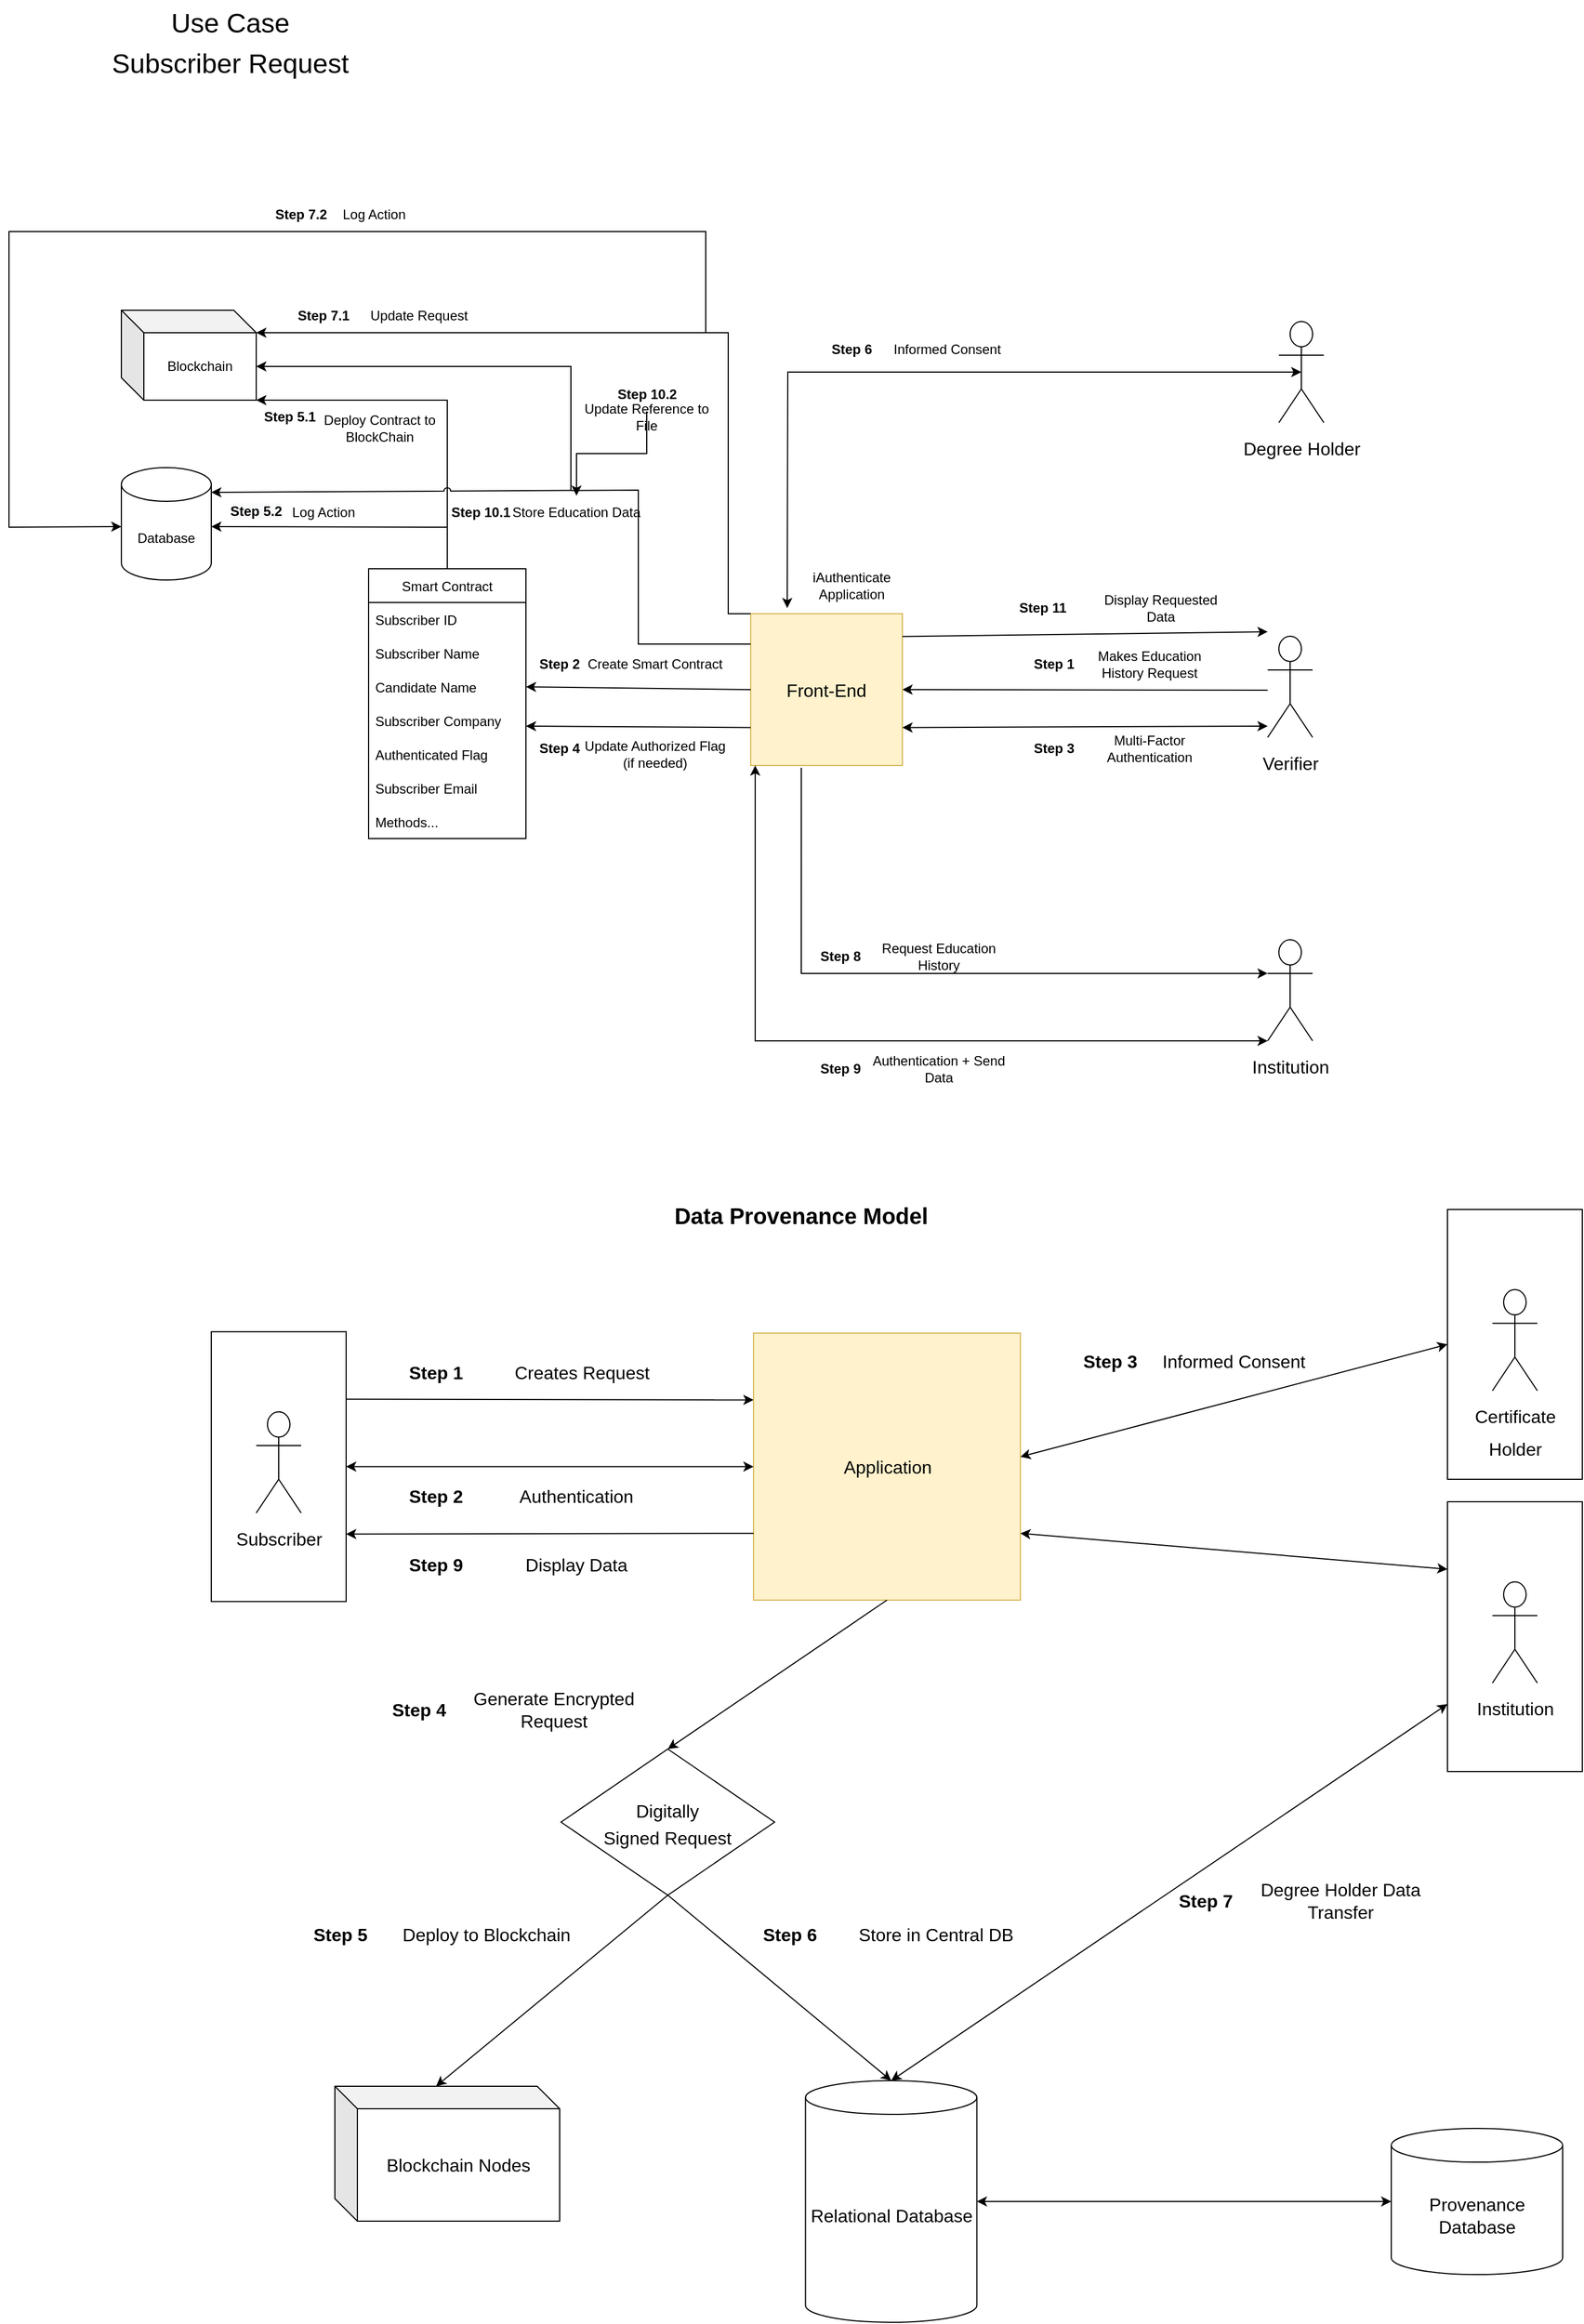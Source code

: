 <mxfile version="15.8.2" type="github">
  <diagram id="Ow-y5KdhZIAKM9fns4OR" name="Page-1">
    <mxGraphModel dx="2881" dy="2153" grid="1" gridSize="10" guides="1" tooltips="1" connect="1" arrows="1" fold="1" page="1" pageScale="1" pageWidth="850" pageHeight="1100" math="0" shadow="0">
      <root>
        <mxCell id="0" />
        <mxCell id="1" parent="0" />
        <mxCell id="UBKyX6ONuDjWLg3V_zT5-3" value="&lt;font style=&quot;font-size: 24px&quot;&gt;Use Case Subscriber Request&lt;/font&gt;" style="text;html=1;strokeColor=none;fillColor=none;align=center;verticalAlign=middle;whiteSpace=wrap;rounded=0;fontSize=30;fontColor=default;" parent="1" vertex="1">
          <mxGeometry x="-247.5" y="-410" width="227.5" height="40" as="geometry" />
        </mxCell>
        <mxCell id="UBKyX6ONuDjWLg3V_zT5-4" value="&lt;font style=&quot;font-size: 16px&quot;&gt;Verifier&lt;br&gt;&lt;br&gt;&lt;/font&gt;" style="shape=umlActor;verticalLabelPosition=bottom;verticalAlign=top;html=1;outlineConnect=0;fontSize=24;fillColor=default;strokeColor=default;fontColor=default;" parent="1" vertex="1">
          <mxGeometry x="790" y="140" width="40" height="90" as="geometry" />
        </mxCell>
        <mxCell id="UBKyX6ONuDjWLg3V_zT5-6" value="" style="endArrow=classic;html=1;rounded=0;fontSize=16;entryX=1;entryY=0.5;entryDx=0;entryDy=0;strokeColor=default;labelBackgroundColor=default;fontColor=default;" parent="1" target="UBKyX6ONuDjWLg3V_zT5-8" edge="1">
          <mxGeometry width="50" height="50" relative="1" as="geometry">
            <mxPoint x="790" y="188" as="sourcePoint" />
            <mxPoint x="570" y="180" as="targetPoint" />
          </mxGeometry>
        </mxCell>
        <mxCell id="UBKyX6ONuDjWLg3V_zT5-8" value="Front-End" style="whiteSpace=wrap;html=1;aspect=fixed;fontSize=16;fillColor=#fff2cc;strokeColor=#d6b656;fontColor=default;" parent="1" vertex="1">
          <mxGeometry x="330" y="120" width="135" height="135" as="geometry" />
        </mxCell>
        <mxCell id="UBKyX6ONuDjWLg3V_zT5-11" value="iAuthenticate Application" style="text;html=1;strokeColor=none;fillColor=none;align=center;verticalAlign=middle;whiteSpace=wrap;rounded=0;fontSize=12;fontColor=default;" parent="1" vertex="1">
          <mxGeometry x="370" y="80" width="100" height="30" as="geometry" />
        </mxCell>
        <mxCell id="UBKyX6ONuDjWLg3V_zT5-12" value="&lt;b&gt;Step 1&lt;/b&gt;" style="text;html=1;strokeColor=none;fillColor=none;align=center;verticalAlign=middle;whiteSpace=wrap;rounded=0;fontSize=12;fontColor=default;" parent="1" vertex="1">
          <mxGeometry x="570" y="150" width="60" height="30" as="geometry" />
        </mxCell>
        <mxCell id="UBKyX6ONuDjWLg3V_zT5-14" value="Makes Education History Request" style="text;html=1;strokeColor=none;fillColor=none;align=center;verticalAlign=middle;whiteSpace=wrap;rounded=0;fontSize=12;fontColor=default;" parent="1" vertex="1">
          <mxGeometry x="620" y="150" width="130" height="30" as="geometry" />
        </mxCell>
        <mxCell id="UBKyX6ONuDjWLg3V_zT5-17" value="" style="endArrow=classic;startArrow=classic;html=1;rounded=0;fontSize=12;exitX=1;exitY=0.75;exitDx=0;exitDy=0;strokeColor=default;labelBackgroundColor=default;fontColor=default;" parent="1" source="UBKyX6ONuDjWLg3V_zT5-8" edge="1">
          <mxGeometry width="50" height="50" relative="1" as="geometry">
            <mxPoint x="410" y="240" as="sourcePoint" />
            <mxPoint x="790" y="220" as="targetPoint" />
          </mxGeometry>
        </mxCell>
        <mxCell id="UBKyX6ONuDjWLg3V_zT5-21" value="&lt;b&gt;Step 3&lt;/b&gt;" style="text;html=1;strokeColor=none;fillColor=none;align=center;verticalAlign=middle;whiteSpace=wrap;rounded=0;fontSize=12;" parent="1" vertex="1">
          <mxGeometry x="570" y="225" width="60" height="30" as="geometry" />
        </mxCell>
        <mxCell id="UBKyX6ONuDjWLg3V_zT5-22" value="Multi-Factor Authentication" style="text;html=1;strokeColor=none;fillColor=none;align=center;verticalAlign=middle;whiteSpace=wrap;rounded=0;fontSize=12;" parent="1" vertex="1">
          <mxGeometry x="620" y="225" width="130" height="30" as="geometry" />
        </mxCell>
        <mxCell id="UBKyX6ONuDjWLg3V_zT5-32" value="Smart Contract" style="swimlane;fontStyle=0;childLayout=stackLayout;horizontal=1;startSize=30;horizontalStack=0;resizeParent=1;resizeParentMax=0;resizeLast=0;collapsible=1;marginBottom=0;fontSize=12;fontColor=default;" parent="1" vertex="1">
          <mxGeometry x="-10" y="80" width="140" height="240" as="geometry" />
        </mxCell>
        <mxCell id="UBKyX6ONuDjWLg3V_zT5-33" value="Subscriber ID" style="text;strokeColor=none;fillColor=none;align=left;verticalAlign=middle;spacingLeft=4;spacingRight=4;overflow=hidden;points=[[0,0.5],[1,0.5]];portConstraint=eastwest;rotatable=0;fontSize=12;" parent="UBKyX6ONuDjWLg3V_zT5-32" vertex="1">
          <mxGeometry y="30" width="140" height="30" as="geometry" />
        </mxCell>
        <mxCell id="UBKyX6ONuDjWLg3V_zT5-34" value="Subscriber Name" style="text;strokeColor=none;fillColor=none;align=left;verticalAlign=middle;spacingLeft=4;spacingRight=4;overflow=hidden;points=[[0,0.5],[1,0.5]];portConstraint=eastwest;rotatable=0;fontSize=12;" parent="UBKyX6ONuDjWLg3V_zT5-32" vertex="1">
          <mxGeometry y="60" width="140" height="30" as="geometry" />
        </mxCell>
        <mxCell id="UBKyX6ONuDjWLg3V_zT5-36" value="Candidate Name" style="text;strokeColor=none;fillColor=none;align=left;verticalAlign=middle;spacingLeft=4;spacingRight=4;overflow=hidden;points=[[0,0.5],[1,0.5]];portConstraint=eastwest;rotatable=0;fontSize=12;" parent="UBKyX6ONuDjWLg3V_zT5-32" vertex="1">
          <mxGeometry y="90" width="140" height="30" as="geometry" />
        </mxCell>
        <mxCell id="UBKyX6ONuDjWLg3V_zT5-37" value="Subscriber Company" style="text;strokeColor=none;fillColor=none;align=left;verticalAlign=middle;spacingLeft=4;spacingRight=4;overflow=hidden;points=[[0,0.5],[1,0.5]];portConstraint=eastwest;rotatable=0;fontSize=12;" parent="UBKyX6ONuDjWLg3V_zT5-32" vertex="1">
          <mxGeometry y="120" width="140" height="30" as="geometry" />
        </mxCell>
        <mxCell id="UBKyX6ONuDjWLg3V_zT5-47" value="Authenticated Flag" style="text;strokeColor=none;fillColor=none;align=left;verticalAlign=middle;spacingLeft=4;spacingRight=4;overflow=hidden;points=[[0,0.5],[1,0.5]];portConstraint=eastwest;rotatable=0;fontSize=12;" parent="UBKyX6ONuDjWLg3V_zT5-32" vertex="1">
          <mxGeometry y="150" width="140" height="30" as="geometry" />
        </mxCell>
        <mxCell id="7JF351gEs1DJqZIamxgW-1" value="Subscriber Email" style="text;strokeColor=none;fillColor=none;align=left;verticalAlign=middle;spacingLeft=4;spacingRight=4;overflow=hidden;points=[[0,0.5],[1,0.5]];portConstraint=eastwest;rotatable=0;fontSize=12;fontColor=default;" parent="UBKyX6ONuDjWLg3V_zT5-32" vertex="1">
          <mxGeometry y="180" width="140" height="30" as="geometry" />
        </mxCell>
        <mxCell id="UBKyX6ONuDjWLg3V_zT5-38" value="Methods..." style="text;strokeColor=none;fillColor=none;align=left;verticalAlign=middle;spacingLeft=4;spacingRight=4;overflow=hidden;points=[[0,0.5],[1,0.5]];portConstraint=eastwest;rotatable=0;fontSize=12;fontColor=default;" parent="UBKyX6ONuDjWLg3V_zT5-32" vertex="1">
          <mxGeometry y="210" width="140" height="30" as="geometry" />
        </mxCell>
        <mxCell id="UBKyX6ONuDjWLg3V_zT5-39" value="" style="endArrow=classic;html=1;rounded=0;fontSize=16;entryX=1;entryY=0.5;entryDx=0;entryDy=0;exitX=0;exitY=0.5;exitDx=0;exitDy=0;strokeColor=default;labelBackgroundColor=default;fontColor=default;" parent="1" source="UBKyX6ONuDjWLg3V_zT5-8" target="UBKyX6ONuDjWLg3V_zT5-36" edge="1">
          <mxGeometry width="50" height="50" relative="1" as="geometry">
            <mxPoint x="315" y="185" as="sourcePoint" />
            <mxPoint x="130" y="200" as="targetPoint" />
          </mxGeometry>
        </mxCell>
        <mxCell id="UBKyX6ONuDjWLg3V_zT5-40" value="&lt;b&gt;Step 2&lt;/b&gt;" style="text;html=1;strokeColor=none;fillColor=none;align=center;verticalAlign=middle;whiteSpace=wrap;rounded=0;fontSize=12;fontColor=default;" parent="1" vertex="1">
          <mxGeometry x="135" y="150" width="50" height="30" as="geometry" />
        </mxCell>
        <mxCell id="UBKyX6ONuDjWLg3V_zT5-41" value="Create Smart Contract" style="text;html=1;strokeColor=none;fillColor=none;align=center;verticalAlign=middle;whiteSpace=wrap;rounded=0;fontSize=12;fontColor=default;" parent="1" vertex="1">
          <mxGeometry x="180" y="150" width="130" height="30" as="geometry" />
        </mxCell>
        <mxCell id="UBKyX6ONuDjWLg3V_zT5-42" value="" style="endArrow=classic;html=1;rounded=0;fontSize=16;exitX=0;exitY=0.75;exitDx=0;exitDy=0;" parent="1" source="UBKyX6ONuDjWLg3V_zT5-8" edge="1">
          <mxGeometry width="50" height="50" relative="1" as="geometry">
            <mxPoint x="315" y="220" as="sourcePoint" />
            <mxPoint x="130" y="220" as="targetPoint" />
          </mxGeometry>
        </mxCell>
        <mxCell id="UBKyX6ONuDjWLg3V_zT5-45" value="&lt;b&gt;Step 4&lt;/b&gt;" style="text;html=1;strokeColor=none;fillColor=none;align=center;verticalAlign=middle;whiteSpace=wrap;rounded=0;fontSize=12;fontColor=default;" parent="1" vertex="1">
          <mxGeometry x="135" y="225" width="50" height="30" as="geometry" />
        </mxCell>
        <mxCell id="UBKyX6ONuDjWLg3V_zT5-46" value="Update Authorized Flag (if needed)" style="text;html=1;strokeColor=none;fillColor=none;align=center;verticalAlign=middle;whiteSpace=wrap;rounded=0;fontSize=12;fontColor=default;" parent="1" vertex="1">
          <mxGeometry x="180" y="230" width="130" height="30" as="geometry" />
        </mxCell>
        <mxCell id="UBKyX6ONuDjWLg3V_zT5-48" value="" style="endArrow=classic;html=1;rounded=0;fontSize=12;exitX=0.5;exitY=0;exitDx=0;exitDy=0;strokeColor=default;labelBackgroundColor=default;fontColor=default;entryX=1;entryY=1;entryDx=0;entryDy=0;entryPerimeter=0;" parent="1" source="UBKyX6ONuDjWLg3V_zT5-32" target="UBKyX6ONuDjWLg3V_zT5-50" edge="1">
          <mxGeometry width="50" height="50" relative="1" as="geometry">
            <mxPoint x="310" y="70" as="sourcePoint" />
            <mxPoint x="60" y="-70" as="targetPoint" />
            <Array as="points">
              <mxPoint x="60" y="-70" />
            </Array>
          </mxGeometry>
        </mxCell>
        <mxCell id="UBKyX6ONuDjWLg3V_zT5-50" value="Blockchain" style="shape=cube;whiteSpace=wrap;html=1;boundedLbl=1;backgroundOutline=1;darkOpacity=0.05;darkOpacity2=0.1;fontSize=12;fillColor=default;strokeColor=default;fontColor=default;" parent="1" vertex="1">
          <mxGeometry x="-230" y="-150" width="120" height="80" as="geometry" />
        </mxCell>
        <mxCell id="UBKyX6ONuDjWLg3V_zT5-51" value="&lt;b&gt;Step 5.1&lt;/b&gt;" style="text;html=1;strokeColor=none;fillColor=none;align=center;verticalAlign=middle;whiteSpace=wrap;rounded=0;fontSize=12;fontColor=default;" parent="1" vertex="1">
          <mxGeometry x="-110" y="-70" width="60" height="30" as="geometry" />
        </mxCell>
        <mxCell id="UBKyX6ONuDjWLg3V_zT5-52" value="Deploy Contract to BlockChain" style="text;html=1;strokeColor=none;fillColor=none;align=center;verticalAlign=middle;whiteSpace=wrap;rounded=0;fontSize=12;fontColor=default;" parent="1" vertex="1">
          <mxGeometry x="-65" y="-60" width="130" height="30" as="geometry" />
        </mxCell>
        <mxCell id="UBKyX6ONuDjWLg3V_zT5-53" value="" style="endArrow=classic;html=1;rounded=0;fontSize=12;entryX=1;entryY=0;entryDx=0;entryDy=52.5;entryPerimeter=0;strokeColor=default;labelBackgroundColor=default;fontColor=default;" parent="1" target="UBKyX6ONuDjWLg3V_zT5-54" edge="1">
          <mxGeometry width="50" height="50" relative="1" as="geometry">
            <mxPoint x="60" y="43" as="sourcePoint" />
            <mxPoint x="-130" y="40" as="targetPoint" />
          </mxGeometry>
        </mxCell>
        <mxCell id="UBKyX6ONuDjWLg3V_zT5-54" value="Database" style="shape=cylinder3;whiteSpace=wrap;html=1;boundedLbl=1;backgroundOutline=1;size=15;fontSize=12;fillColor=default;strokeColor=default;fontColor=default;" parent="1" vertex="1">
          <mxGeometry x="-230" y="-10" width="80" height="100" as="geometry" />
        </mxCell>
        <mxCell id="UBKyX6ONuDjWLg3V_zT5-57" value="Log Action" style="text;html=1;strokeColor=none;fillColor=none;align=center;verticalAlign=middle;whiteSpace=wrap;rounded=0;fontSize=12;fontColor=default;" parent="1" vertex="1">
          <mxGeometry x="-90" y="15" width="80" height="30" as="geometry" />
        </mxCell>
        <mxCell id="7JF351gEs1DJqZIamxgW-2" value="&lt;font style=&quot;font-size: 16px&quot;&gt;Degree Holder&lt;/font&gt;" style="shape=umlActor;verticalLabelPosition=bottom;verticalAlign=top;html=1;outlineConnect=0;fontSize=24;fillColor=default;strokeColor=default;fontColor=default;" parent="1" vertex="1">
          <mxGeometry x="800" y="-140" width="40" height="90" as="geometry" />
        </mxCell>
        <mxCell id="7JF351gEs1DJqZIamxgW-5" value="" style="endArrow=classic;startArrow=classic;html=1;rounded=0;labelBackgroundColor=default;fontColor=default;strokeColor=default;exitX=0.25;exitY=0;exitDx=0;exitDy=0;entryX=0.5;entryY=0.5;entryDx=0;entryDy=0;entryPerimeter=0;" parent="1" target="7JF351gEs1DJqZIamxgW-2" edge="1">
          <mxGeometry width="50" height="50" relative="1" as="geometry">
            <mxPoint x="362.5" y="115" as="sourcePoint" />
            <mxPoint x="410" y="-40" as="targetPoint" />
            <Array as="points">
              <mxPoint x="363" y="-95" />
            </Array>
          </mxGeometry>
        </mxCell>
        <mxCell id="7JF351gEs1DJqZIamxgW-6" value="&lt;b&gt;Step 6&lt;/b&gt;" style="text;html=1;strokeColor=none;fillColor=none;align=center;verticalAlign=middle;whiteSpace=wrap;rounded=0;fontSize=12;fontColor=default;" parent="1" vertex="1">
          <mxGeometry x="390" y="-130" width="60" height="30" as="geometry" />
        </mxCell>
        <mxCell id="7JF351gEs1DJqZIamxgW-7" value="Informed Consent" style="text;html=1;strokeColor=none;fillColor=none;align=center;verticalAlign=middle;whiteSpace=wrap;rounded=0;fontSize=12;fontColor=default;" parent="1" vertex="1">
          <mxGeometry x="440" y="-130" width="130" height="30" as="geometry" />
        </mxCell>
        <mxCell id="7JF351gEs1DJqZIamxgW-9" value="" style="endArrow=classic;html=1;rounded=0;labelBackgroundColor=default;fontColor=default;strokeColor=default;entryX=0;entryY=0;entryDx=120;entryDy=20;entryPerimeter=0;exitX=0;exitY=0;exitDx=0;exitDy=0;" parent="1" source="UBKyX6ONuDjWLg3V_zT5-8" target="UBKyX6ONuDjWLg3V_zT5-50" edge="1">
          <mxGeometry width="50" height="50" relative="1" as="geometry">
            <mxPoint x="310" y="140" as="sourcePoint" />
            <mxPoint x="150" y="-60" as="targetPoint" />
            <Array as="points">
              <mxPoint x="310" y="120" />
              <mxPoint x="310" y="-130" />
            </Array>
          </mxGeometry>
        </mxCell>
        <mxCell id="7JF351gEs1DJqZIamxgW-10" value="&lt;b&gt;Step 7.1&lt;/b&gt;" style="text;html=1;strokeColor=none;fillColor=none;align=center;verticalAlign=middle;whiteSpace=wrap;rounded=0;fontSize=12;fontColor=default;" parent="1" vertex="1">
          <mxGeometry x="-80" y="-160" width="60" height="30" as="geometry" />
        </mxCell>
        <mxCell id="7JF351gEs1DJqZIamxgW-11" value="Update Request" style="text;html=1;strokeColor=none;fillColor=none;align=center;verticalAlign=middle;whiteSpace=wrap;rounded=0;fontSize=12;fontColor=default;" parent="1" vertex="1">
          <mxGeometry x="-30" y="-160" width="130" height="30" as="geometry" />
        </mxCell>
        <mxCell id="7JF351gEs1DJqZIamxgW-14" value="" style="endArrow=classic;html=1;rounded=0;labelBackgroundColor=default;fontColor=default;strokeColor=default;entryX=0;entryY=0;entryDx=0;entryDy=52.5;entryPerimeter=0;jumpStyle=arc;" parent="1" target="UBKyX6ONuDjWLg3V_zT5-54" edge="1">
          <mxGeometry width="50" height="50" relative="1" as="geometry">
            <mxPoint x="290" y="-130" as="sourcePoint" />
            <mxPoint x="-280" y="40" as="targetPoint" />
            <Array as="points">
              <mxPoint x="290" y="-220" />
              <mxPoint x="-330" y="-220" />
              <mxPoint x="-330" y="43" />
            </Array>
          </mxGeometry>
        </mxCell>
        <mxCell id="7JF351gEs1DJqZIamxgW-15" value="Log Action" style="text;html=1;strokeColor=none;fillColor=none;align=center;verticalAlign=middle;whiteSpace=wrap;rounded=0;fontSize=12;fontColor=default;" parent="1" vertex="1">
          <mxGeometry x="-45" y="-250" width="80" height="30" as="geometry" />
        </mxCell>
        <mxCell id="7JF351gEs1DJqZIamxgW-16" value="&lt;font style=&quot;font-size: 16px&quot;&gt;Institution&lt;/font&gt;" style="shape=umlActor;verticalLabelPosition=bottom;verticalAlign=top;html=1;outlineConnect=0;fontSize=24;fillColor=default;strokeColor=default;fontColor=default;" parent="1" vertex="1">
          <mxGeometry x="790" y="410" width="40" height="90" as="geometry" />
        </mxCell>
        <mxCell id="7JF351gEs1DJqZIamxgW-18" value="&lt;b&gt;Step 8&lt;/b&gt;" style="text;html=1;strokeColor=none;fillColor=none;align=center;verticalAlign=middle;whiteSpace=wrap;rounded=0;fontSize=12;fontColor=default;" parent="1" vertex="1">
          <mxGeometry x="380" y="410" width="60" height="30" as="geometry" />
        </mxCell>
        <mxCell id="7JF351gEs1DJqZIamxgW-19" value="Request Education History" style="text;html=1;strokeColor=none;fillColor=none;align=center;verticalAlign=middle;whiteSpace=wrap;rounded=0;fontSize=12;fontColor=default;" parent="1" vertex="1">
          <mxGeometry x="430" y="410" width="135" height="30" as="geometry" />
        </mxCell>
        <mxCell id="7JF351gEs1DJqZIamxgW-20" value="" style="endArrow=classic;html=1;rounded=0;fontSize=16;strokeColor=default;labelBackgroundColor=default;fontColor=default;exitX=0.316;exitY=1.014;exitDx=0;exitDy=0;entryX=0;entryY=0.333;entryDx=0;entryDy=0;entryPerimeter=0;exitPerimeter=0;" parent="1" target="7JF351gEs1DJqZIamxgW-16" edge="1">
          <mxGeometry width="50" height="50" relative="1" as="geometry">
            <mxPoint x="375.04" y="256.96" as="sourcePoint" />
            <mxPoint x="363" y="470" as="targetPoint" />
            <Array as="points">
              <mxPoint x="375" y="440" />
              <mxPoint x="560" y="440" />
            </Array>
          </mxGeometry>
        </mxCell>
        <mxCell id="7JF351gEs1DJqZIamxgW-23" value="" style="endArrow=classic;startArrow=classic;html=1;rounded=0;labelBackgroundColor=default;fontColor=default;strokeColor=default;jumpStyle=arc;exitX=0;exitY=1;exitDx=0;exitDy=0;exitPerimeter=0;entryX=0.1;entryY=1;entryDx=0;entryDy=0;entryPerimeter=0;" parent="1" source="7JF351gEs1DJqZIamxgW-16" edge="1">
          <mxGeometry width="50" height="50" relative="1" as="geometry">
            <mxPoint x="440" y="290" as="sourcePoint" />
            <mxPoint x="334" y="255" as="targetPoint" />
            <Array as="points">
              <mxPoint x="334" y="500" />
            </Array>
          </mxGeometry>
        </mxCell>
        <mxCell id="7JF351gEs1DJqZIamxgW-24" value="&lt;b&gt;Step 9&lt;/b&gt;" style="text;html=1;strokeColor=none;fillColor=none;align=center;verticalAlign=middle;whiteSpace=wrap;rounded=0;fontSize=12;fontColor=default;" parent="1" vertex="1">
          <mxGeometry x="380" y="510" width="60" height="30" as="geometry" />
        </mxCell>
        <mxCell id="7JF351gEs1DJqZIamxgW-25" value="Authentication + Send Data" style="text;html=1;strokeColor=none;fillColor=none;align=center;verticalAlign=middle;whiteSpace=wrap;rounded=0;fontSize=12;fontColor=default;" parent="1" vertex="1">
          <mxGeometry x="430" y="510" width="135" height="30" as="geometry" />
        </mxCell>
        <mxCell id="7JF351gEs1DJqZIamxgW-26" value="" style="endArrow=classic;html=1;rounded=0;fontSize=16;entryX=1;entryY=0.22;entryDx=0;entryDy=0;strokeColor=default;labelBackgroundColor=default;fontColor=default;entryPerimeter=0;jumpStyle=arc;exitX=0;exitY=0.2;exitDx=0;exitDy=0;exitPerimeter=0;" parent="1" source="UBKyX6ONuDjWLg3V_zT5-8" target="UBKyX6ONuDjWLg3V_zT5-54" edge="1">
          <mxGeometry width="50" height="50" relative="1" as="geometry">
            <mxPoint x="315.95" y="140.06" as="sourcePoint" />
            <mxPoint x="135" y="140" as="targetPoint" />
            <Array as="points">
              <mxPoint x="230" y="147" />
              <mxPoint x="230" y="10" />
            </Array>
          </mxGeometry>
        </mxCell>
        <mxCell id="7JF351gEs1DJqZIamxgW-27" value="" style="endArrow=classic;html=1;rounded=0;fontSize=16;entryX=0;entryY=0;entryDx=120;entryDy=50;strokeColor=default;labelBackgroundColor=default;fontColor=default;entryPerimeter=0;jumpStyle=arc;" parent="1" target="UBKyX6ONuDjWLg3V_zT5-50" edge="1">
          <mxGeometry width="50" height="50" relative="1" as="geometry">
            <mxPoint x="170" y="10" as="sourcePoint" />
            <mxPoint x="-140" y="22" as="targetPoint" />
            <Array as="points">
              <mxPoint x="170" y="-100" />
              <mxPoint x="110" y="-100" />
              <mxPoint x="40" y="-100" />
            </Array>
          </mxGeometry>
        </mxCell>
        <mxCell id="7JF351gEs1DJqZIamxgW-28" value="&lt;b&gt;Step 10.1&lt;/b&gt;" style="text;html=1;strokeColor=none;fillColor=none;align=center;verticalAlign=middle;whiteSpace=wrap;rounded=0;fontSize=12;fontColor=default;" parent="1" vertex="1">
          <mxGeometry x="60" y="15" width="60" height="30" as="geometry" />
        </mxCell>
        <mxCell id="7JF351gEs1DJqZIamxgW-29" value="Store Education Data" style="text;html=1;strokeColor=none;fillColor=none;align=center;verticalAlign=middle;whiteSpace=wrap;rounded=0;fontSize=12;fontColor=default;" parent="1" vertex="1">
          <mxGeometry x="110" y="15" width="130" height="30" as="geometry" />
        </mxCell>
        <mxCell id="7JF351gEs1DJqZIamxgW-30" value="Update Reference to File" style="text;html=1;strokeColor=none;fillColor=none;align=center;verticalAlign=middle;whiteSpace=wrap;rounded=0;fontSize=12;fontColor=default;" parent="1" vertex="1">
          <mxGeometry x="170" y="-70" width="135" height="30" as="geometry" />
        </mxCell>
        <mxCell id="7JF351gEs1DJqZIamxgW-31" value="" style="endArrow=classic;html=1;rounded=0;fontSize=16;strokeColor=default;labelBackgroundColor=default;fontColor=default;exitX=1;exitY=0.15;exitDx=0;exitDy=0;exitPerimeter=0;" parent="1" source="UBKyX6ONuDjWLg3V_zT5-8" edge="1">
          <mxGeometry width="50" height="50" relative="1" as="geometry">
            <mxPoint x="800" y="195" as="sourcePoint" />
            <mxPoint x="790" y="136" as="targetPoint" />
            <Array as="points" />
          </mxGeometry>
        </mxCell>
        <mxCell id="7JF351gEs1DJqZIamxgW-32" value="&lt;b&gt;Step 11&lt;/b&gt;" style="text;html=1;strokeColor=none;fillColor=none;align=center;verticalAlign=middle;whiteSpace=wrap;rounded=0;fontSize=12;fontColor=default;" parent="1" vertex="1">
          <mxGeometry x="560" y="100" width="60" height="30" as="geometry" />
        </mxCell>
        <mxCell id="7JF351gEs1DJqZIamxgW-33" value="Display Requested Data" style="text;html=1;strokeColor=none;fillColor=none;align=center;verticalAlign=middle;whiteSpace=wrap;rounded=0;fontSize=12;fontColor=default;" parent="1" vertex="1">
          <mxGeometry x="630" y="100" width="130" height="30" as="geometry" />
        </mxCell>
        <mxCell id="7JF351gEs1DJqZIamxgW-34" value="&lt;b style=&quot;font-family: &amp;#34;helvetica&amp;#34; ; font-size: 12px ; font-style: normal ; letter-spacing: normal ; text-align: center ; text-indent: 0px ; text-transform: none ; word-spacing: 0px ; background-color: rgb(248 , 249 , 250)&quot;&gt;Step 5.2&lt;/b&gt;" style="text;whiteSpace=wrap;html=1;fontColor=default;" parent="1" vertex="1">
          <mxGeometry x="-135" y="15" width="70" height="30" as="geometry" />
        </mxCell>
        <mxCell id="7JF351gEs1DJqZIamxgW-35" value="&lt;b&gt;Step 7.2&lt;/b&gt;" style="text;html=1;strokeColor=none;fillColor=none;align=center;verticalAlign=middle;whiteSpace=wrap;rounded=0;fontSize=12;fontColor=default;" parent="1" vertex="1">
          <mxGeometry x="-100" y="-250" width="60" height="30" as="geometry" />
        </mxCell>
        <mxCell id="ZWmGmqf8aXWIYvhcU3YH-3" value="" style="edgeStyle=orthogonalEdgeStyle;rounded=0;orthogonalLoop=1;jettySize=auto;html=1;" parent="1" source="7JF351gEs1DJqZIamxgW-36" target="7JF351gEs1DJqZIamxgW-29" edge="1">
          <mxGeometry relative="1" as="geometry" />
        </mxCell>
        <mxCell id="7JF351gEs1DJqZIamxgW-36" value="&lt;b&gt;Step 10.2&lt;/b&gt;" style="text;html=1;strokeColor=none;fillColor=none;align=center;verticalAlign=middle;whiteSpace=wrap;rounded=0;fontSize=12;fontColor=default;" parent="1" vertex="1">
          <mxGeometry x="207.5" y="-90" width="60" height="30" as="geometry" />
        </mxCell>
        <mxCell id="74sRaX6eBH2Z3Rc0EZKz-2" value="Application" style="whiteSpace=wrap;html=1;aspect=fixed;fontSize=16;fillColor=#fff2cc;strokeColor=#d6b656;fontColor=default;" parent="1" vertex="1">
          <mxGeometry x="332.5" y="760" width="237.5" height="237.5" as="geometry" />
        </mxCell>
        <mxCell id="74sRaX6eBH2Z3Rc0EZKz-12" value="" style="rounded=0;whiteSpace=wrap;html=1;fontSize=16;" parent="1" vertex="1">
          <mxGeometry x="-150" y="758.75" width="120" height="240" as="geometry" />
        </mxCell>
        <mxCell id="74sRaX6eBH2Z3Rc0EZKz-1" value="&lt;font style=&quot;font-size: 16px&quot;&gt;Subscriber&lt;br&gt;&lt;/font&gt;" style="shape=umlActor;verticalLabelPosition=bottom;verticalAlign=top;html=1;outlineConnect=0;fontSize=24;fillColor=default;strokeColor=default;fontColor=default;" parent="1" vertex="1">
          <mxGeometry x="-110" y="830" width="40" height="90" as="geometry" />
        </mxCell>
        <mxCell id="74sRaX6eBH2Z3Rc0EZKz-8" value="" style="endArrow=classic;html=1;rounded=0;fontSize=16;entryX=0;entryY=0.25;entryDx=0;entryDy=0;strokeColor=default;labelBackgroundColor=default;fontColor=default;exitX=1;exitY=0.25;exitDx=0;exitDy=0;" parent="1" source="74sRaX6eBH2Z3Rc0EZKz-12" target="74sRaX6eBH2Z3Rc0EZKz-2" edge="1">
          <mxGeometry width="50" height="50" relative="1" as="geometry">
            <mxPoint x="4.547e-13" y="820" as="sourcePoint" />
            <mxPoint x="-30.0" y="790" as="targetPoint" />
          </mxGeometry>
        </mxCell>
        <mxCell id="74sRaX6eBH2Z3Rc0EZKz-9" value="&lt;b style=&quot;font-size: 16px;&quot;&gt;Step 1&lt;/b&gt;" style="text;html=1;strokeColor=none;fillColor=none;align=center;verticalAlign=middle;whiteSpace=wrap;rounded=0;fontSize=16;fontColor=default;" parent="1" vertex="1">
          <mxGeometry x="20" y="780" width="60" height="30" as="geometry" />
        </mxCell>
        <mxCell id="74sRaX6eBH2Z3Rc0EZKz-10" value="Creates Request" style="text;html=1;strokeColor=none;fillColor=none;align=center;verticalAlign=middle;whiteSpace=wrap;rounded=0;fontSize=16;fontColor=default;" parent="1" vertex="1">
          <mxGeometry x="100" y="780" width="160" height="30" as="geometry" />
        </mxCell>
        <mxCell id="74sRaX6eBH2Z3Rc0EZKz-11" value="" style="endArrow=classic;startArrow=classic;html=1;rounded=0;fontSize=12;exitX=1;exitY=0.5;exitDx=0;exitDy=0;strokeColor=default;labelBackgroundColor=default;fontColor=default;entryX=0;entryY=0.5;entryDx=0;entryDy=0;" parent="1" source="74sRaX6eBH2Z3Rc0EZKz-12" target="74sRaX6eBH2Z3Rc0EZKz-2" edge="1">
          <mxGeometry width="50" height="50" relative="1" as="geometry">
            <mxPoint x="4.547e-13" y="900" as="sourcePoint" />
            <mxPoint x="322.5" y="890" as="targetPoint" />
          </mxGeometry>
        </mxCell>
        <mxCell id="74sRaX6eBH2Z3Rc0EZKz-15" value="&lt;b style=&quot;font-size: 16px&quot;&gt;Step 2&lt;/b&gt;" style="text;html=1;strokeColor=none;fillColor=none;align=center;verticalAlign=middle;whiteSpace=wrap;rounded=0;fontSize=16;" parent="1" vertex="1">
          <mxGeometry x="20" y="890" width="60" height="30" as="geometry" />
        </mxCell>
        <mxCell id="74sRaX6eBH2Z3Rc0EZKz-16" value="Authentication" style="text;html=1;strokeColor=none;fillColor=none;align=center;verticalAlign=middle;whiteSpace=wrap;rounded=0;fontSize=16;" parent="1" vertex="1">
          <mxGeometry x="110" y="890" width="130" height="30" as="geometry" />
        </mxCell>
        <mxCell id="74sRaX6eBH2Z3Rc0EZKz-36" value="" style="rounded=0;whiteSpace=wrap;html=1;fontSize=16;" parent="1" vertex="1">
          <mxGeometry x="950" y="650" width="120" height="240" as="geometry" />
        </mxCell>
        <mxCell id="74sRaX6eBH2Z3Rc0EZKz-37" value="&lt;font style=&quot;font-size: 16px&quot;&gt;Certificate &lt;br&gt;Holder&lt;br&gt;&lt;/font&gt;" style="shape=umlActor;verticalLabelPosition=bottom;verticalAlign=top;html=1;outlineConnect=0;fontSize=24;fillColor=default;strokeColor=default;fontColor=default;" parent="1" vertex="1">
          <mxGeometry x="990" y="721.25" width="40" height="90" as="geometry" />
        </mxCell>
        <mxCell id="74sRaX6eBH2Z3Rc0EZKz-38" value="" style="endArrow=classic;startArrow=classic;html=1;rounded=0;fontSize=12;exitX=1;exitY=0.5;exitDx=0;exitDy=0;strokeColor=default;labelBackgroundColor=default;fontColor=default;entryX=0;entryY=0.5;entryDx=0;entryDy=0;" parent="1" target="74sRaX6eBH2Z3Rc0EZKz-36" edge="1">
          <mxGeometry width="50" height="50" relative="1" as="geometry">
            <mxPoint x="570.0" y="870" as="sourcePoint" />
            <mxPoint x="932.5" y="870" as="targetPoint" />
          </mxGeometry>
        </mxCell>
        <mxCell id="74sRaX6eBH2Z3Rc0EZKz-40" value="Informed Consent" style="text;html=1;strokeColor=none;fillColor=none;align=center;verticalAlign=middle;whiteSpace=wrap;rounded=0;fontSize=16;" parent="1" vertex="1">
          <mxGeometry x="680" y="770" width="160" height="30" as="geometry" />
        </mxCell>
        <mxCell id="74sRaX6eBH2Z3Rc0EZKz-41" value="" style="endArrow=classic;html=1;rounded=0;fontSize=16;exitX=0.5;exitY=1;exitDx=0;exitDy=0;entryX=0.5;entryY=0;entryDx=0;entryDy=0;" parent="1" source="74sRaX6eBH2Z3Rc0EZKz-2" target="74sRaX6eBH2Z3Rc0EZKz-44" edge="1">
          <mxGeometry width="50" height="50" relative="1" as="geometry">
            <mxPoint x="530" y="1000" as="sourcePoint" />
            <mxPoint x="392" y="1190" as="targetPoint" />
          </mxGeometry>
        </mxCell>
        <mxCell id="74sRaX6eBH2Z3Rc0EZKz-42" value="&lt;font style=&quot;font-size: 20px&quot;&gt;&lt;b&gt;Data Provenance Model&lt;/b&gt;&lt;/font&gt;" style="text;html=1;strokeColor=none;fillColor=none;align=center;verticalAlign=middle;whiteSpace=wrap;rounded=0;fontSize=16;" parent="1" vertex="1">
          <mxGeometry x="250" y="640" width="250" height="30" as="geometry" />
        </mxCell>
        <mxCell id="74sRaX6eBH2Z3Rc0EZKz-44" value="&lt;font style=&quot;font-size: 16px&quot;&gt;Digitally &lt;br&gt;Signed Request&lt;/font&gt;" style="rhombus;whiteSpace=wrap;html=1;fontSize=20;" parent="1" vertex="1">
          <mxGeometry x="161.25" y="1130" width="190" height="130" as="geometry" />
        </mxCell>
        <mxCell id="74sRaX6eBH2Z3Rc0EZKz-45" value="&lt;b style=&quot;font-size: 16px&quot;&gt;Step 4&lt;/b&gt;" style="text;html=1;strokeColor=none;fillColor=none;align=center;verticalAlign=middle;whiteSpace=wrap;rounded=0;fontSize=16;" parent="1" vertex="1">
          <mxGeometry x="5" y="1080" width="60" height="30" as="geometry" />
        </mxCell>
        <mxCell id="74sRaX6eBH2Z3Rc0EZKz-46" value="Generate Encrypted Request" style="text;html=1;strokeColor=none;fillColor=none;align=center;verticalAlign=middle;whiteSpace=wrap;rounded=0;fontSize=16;" parent="1" vertex="1">
          <mxGeometry x="55" y="1080" width="200" height="30" as="geometry" />
        </mxCell>
        <mxCell id="74sRaX6eBH2Z3Rc0EZKz-47" value="&lt;font style=&quot;font-size: 16px&quot;&gt;Blockchain Nodes&lt;/font&gt;" style="shape=cube;whiteSpace=wrap;html=1;boundedLbl=1;backgroundOutline=1;darkOpacity=0.05;darkOpacity2=0.1;fontSize=12;fillColor=default;strokeColor=default;fontColor=default;" parent="1" vertex="1">
          <mxGeometry x="-40" y="1430" width="200" height="120" as="geometry" />
        </mxCell>
        <mxCell id="74sRaX6eBH2Z3Rc0EZKz-48" value="" style="endArrow=classic;html=1;rounded=0;fontSize=16;exitX=0.5;exitY=1;exitDx=0;exitDy=0;entryX=0;entryY=0;entryDx=90;entryDy=0;entryPerimeter=0;" parent="1" source="74sRaX6eBH2Z3Rc0EZKz-44" target="74sRaX6eBH2Z3Rc0EZKz-47" edge="1">
          <mxGeometry width="50" height="50" relative="1" as="geometry">
            <mxPoint x="306.25" y="1300.0" as="sourcePoint" />
            <mxPoint x="255.0" y="1170" as="targetPoint" />
          </mxGeometry>
        </mxCell>
        <mxCell id="74sRaX6eBH2Z3Rc0EZKz-49" value="&lt;b style=&quot;font-size: 16px&quot;&gt;Step 5&lt;/b&gt;" style="text;html=1;strokeColor=none;fillColor=none;align=center;verticalAlign=middle;whiteSpace=wrap;rounded=0;fontSize=16;" parent="1" vertex="1">
          <mxGeometry x="-65" y="1280" width="60" height="30" as="geometry" />
        </mxCell>
        <mxCell id="74sRaX6eBH2Z3Rc0EZKz-50" value="Deploy to Blockchain" style="text;html=1;strokeColor=none;fillColor=none;align=center;verticalAlign=middle;whiteSpace=wrap;rounded=0;fontSize=16;" parent="1" vertex="1">
          <mxGeometry x="-5" y="1280" width="200" height="30" as="geometry" />
        </mxCell>
        <mxCell id="74sRaX6eBH2Z3Rc0EZKz-51" value="&lt;span style=&quot;font-size: 16px&quot;&gt;Relational Database&lt;/span&gt;" style="shape=cylinder3;whiteSpace=wrap;html=1;boundedLbl=1;backgroundOutline=1;size=15;fontSize=12;fillColor=default;strokeColor=default;fontColor=default;" parent="1" vertex="1">
          <mxGeometry x="378.75" y="1425" width="152.5" height="215" as="geometry" />
        </mxCell>
        <mxCell id="74sRaX6eBH2Z3Rc0EZKz-52" value="" style="endArrow=classic;html=1;rounded=0;fontSize=16;exitX=0.5;exitY=1;exitDx=0;exitDy=0;entryX=0.5;entryY=0;entryDx=0;entryDy=0;entryPerimeter=0;" parent="1" source="74sRaX6eBH2Z3Rc0EZKz-44" target="74sRaX6eBH2Z3Rc0EZKz-51" edge="1">
          <mxGeometry width="50" height="50" relative="1" as="geometry">
            <mxPoint x="306.25" y="1300.0" as="sourcePoint" />
            <mxPoint x="60.0" y="1440" as="targetPoint" />
          </mxGeometry>
        </mxCell>
        <mxCell id="74sRaX6eBH2Z3Rc0EZKz-53" value="&lt;b style=&quot;font-size: 16px&quot;&gt;Step 6&lt;/b&gt;" style="text;html=1;strokeColor=none;fillColor=none;align=center;verticalAlign=middle;whiteSpace=wrap;rounded=0;fontSize=16;" parent="1" vertex="1">
          <mxGeometry x="335" y="1280" width="60" height="30" as="geometry" />
        </mxCell>
        <mxCell id="74sRaX6eBH2Z3Rc0EZKz-54" value="Store in Central DB" style="text;html=1;strokeColor=none;fillColor=none;align=center;verticalAlign=middle;whiteSpace=wrap;rounded=0;fontSize=16;" parent="1" vertex="1">
          <mxGeometry x="395" y="1280" width="200" height="30" as="geometry" />
        </mxCell>
        <mxCell id="74sRaX6eBH2Z3Rc0EZKz-55" value="" style="rounded=0;whiteSpace=wrap;html=1;fontSize=16;" parent="1" vertex="1">
          <mxGeometry x="950" y="910" width="120" height="240" as="geometry" />
        </mxCell>
        <mxCell id="74sRaX6eBH2Z3Rc0EZKz-56" value="&lt;font style=&quot;font-size: 16px&quot;&gt;Institution&lt;br&gt;&lt;/font&gt;" style="shape=umlActor;verticalLabelPosition=bottom;verticalAlign=top;html=1;outlineConnect=0;fontSize=24;fillColor=default;strokeColor=default;fontColor=default;" parent="1" vertex="1">
          <mxGeometry x="990" y="981.25" width="40" height="90" as="geometry" />
        </mxCell>
        <mxCell id="74sRaX6eBH2Z3Rc0EZKz-58" value="" style="endArrow=classic;startArrow=classic;html=1;rounded=0;fontSize=12;exitX=1;exitY=0.75;exitDx=0;exitDy=0;strokeColor=default;labelBackgroundColor=default;fontColor=default;entryX=0;entryY=0.25;entryDx=0;entryDy=0;" parent="1" source="74sRaX6eBH2Z3Rc0EZKz-2" target="74sRaX6eBH2Z3Rc0EZKz-55" edge="1">
          <mxGeometry width="50" height="50" relative="1" as="geometry">
            <mxPoint x="580" y="880" as="sourcePoint" />
            <mxPoint x="960" y="780" as="targetPoint" />
          </mxGeometry>
        </mxCell>
        <mxCell id="74sRaX6eBH2Z3Rc0EZKz-61" value="&lt;b style=&quot;font-size: 16px&quot;&gt;Step 7&lt;/b&gt;" style="text;html=1;strokeColor=none;fillColor=none;align=center;verticalAlign=middle;whiteSpace=wrap;rounded=0;fontSize=16;" parent="1" vertex="1">
          <mxGeometry x="705" y="1250" width="60" height="30" as="geometry" />
        </mxCell>
        <mxCell id="74sRaX6eBH2Z3Rc0EZKz-62" value="Degree Holder Data Transfer" style="text;html=1;strokeColor=none;fillColor=none;align=center;verticalAlign=middle;whiteSpace=wrap;rounded=0;fontSize=16;" parent="1" vertex="1">
          <mxGeometry x="775" y="1250" width="160" height="30" as="geometry" />
        </mxCell>
        <mxCell id="74sRaX6eBH2Z3Rc0EZKz-63" value="&lt;b style=&quot;font-size: 16px&quot;&gt;Step 3&lt;/b&gt;" style="text;html=1;strokeColor=none;fillColor=none;align=center;verticalAlign=middle;whiteSpace=wrap;rounded=0;fontSize=16;" parent="1" vertex="1">
          <mxGeometry x="620" y="770" width="60" height="30" as="geometry" />
        </mxCell>
        <mxCell id="74sRaX6eBH2Z3Rc0EZKz-67" value="" style="endArrow=classic;html=1;rounded=0;fontSize=16;entryX=1;entryY=0.75;entryDx=0;entryDy=0;strokeColor=default;labelBackgroundColor=default;fontColor=default;exitX=0;exitY=0.75;exitDx=0;exitDy=0;" parent="1" source="74sRaX6eBH2Z3Rc0EZKz-2" target="74sRaX6eBH2Z3Rc0EZKz-12" edge="1">
          <mxGeometry width="50" height="50" relative="1" as="geometry">
            <mxPoint x="-20" y="828.75" as="sourcePoint" />
            <mxPoint x="342.5" y="829.375" as="targetPoint" />
          </mxGeometry>
        </mxCell>
        <mxCell id="74sRaX6eBH2Z3Rc0EZKz-68" value="&lt;b style=&quot;font-size: 16px&quot;&gt;Step 9&lt;/b&gt;" style="text;html=1;strokeColor=none;fillColor=none;align=center;verticalAlign=middle;whiteSpace=wrap;rounded=0;fontSize=16;" parent="1" vertex="1">
          <mxGeometry x="20" y="951.25" width="60" height="30" as="geometry" />
        </mxCell>
        <mxCell id="74sRaX6eBH2Z3Rc0EZKz-69" value="Display Data" style="text;html=1;strokeColor=none;fillColor=none;align=center;verticalAlign=middle;whiteSpace=wrap;rounded=0;fontSize=16;" parent="1" vertex="1">
          <mxGeometry x="110" y="951.25" width="130" height="30" as="geometry" />
        </mxCell>
        <mxCell id="74sRaX6eBH2Z3Rc0EZKz-70" value="&lt;span style=&quot;font-size: 16px&quot;&gt;Provenance Database&lt;/span&gt;" style="shape=cylinder3;whiteSpace=wrap;html=1;boundedLbl=1;backgroundOutline=1;size=15;fontSize=12;fillColor=default;strokeColor=default;fontColor=default;" parent="1" vertex="1">
          <mxGeometry x="900" y="1467.5" width="152.5" height="130" as="geometry" />
        </mxCell>
        <mxCell id="74sRaX6eBH2Z3Rc0EZKz-73" value="" style="endArrow=classic;startArrow=classic;html=1;rounded=0;fontSize=16;exitX=1;exitY=0.5;exitDx=0;exitDy=0;exitPerimeter=0;entryX=0;entryY=0.5;entryDx=0;entryDy=0;entryPerimeter=0;" parent="1" source="74sRaX6eBH2Z3Rc0EZKz-51" target="74sRaX6eBH2Z3Rc0EZKz-70" edge="1">
          <mxGeometry width="50" height="50" relative="1" as="geometry">
            <mxPoint x="910" y="1130" as="sourcePoint" />
            <mxPoint x="960" y="1080" as="targetPoint" />
          </mxGeometry>
        </mxCell>
        <mxCell id="G3143BQQ2oRQcJE8ERWH-1" value="" style="endArrow=classic;startArrow=classic;html=1;rounded=0;fontSize=12;exitX=0.5;exitY=0;exitDx=0;exitDy=0;strokeColor=default;labelBackgroundColor=default;fontColor=default;entryX=0;entryY=0.75;entryDx=0;entryDy=0;exitPerimeter=0;" edge="1" parent="1" source="74sRaX6eBH2Z3Rc0EZKz-51" target="74sRaX6eBH2Z3Rc0EZKz-55">
          <mxGeometry width="50" height="50" relative="1" as="geometry">
            <mxPoint x="580" y="948.125" as="sourcePoint" />
            <mxPoint x="960" y="980" as="targetPoint" />
          </mxGeometry>
        </mxCell>
      </root>
    </mxGraphModel>
  </diagram>
</mxfile>

